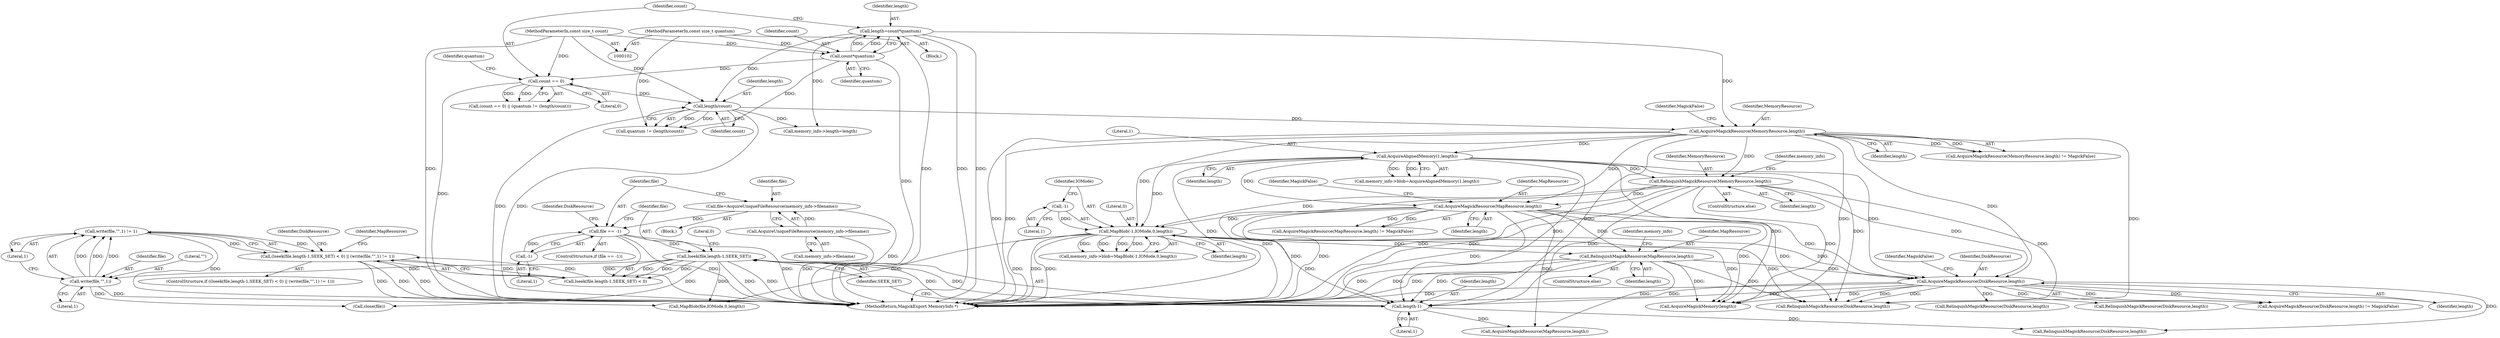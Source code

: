 digraph "0_ImageMagick_0f6fc2d5bf8f500820c3dbcf0d23ee14f2d9f734@API" {
"1000275" [label="(Call,write(file,\"\",1) != 1)"];
"1000276" [label="(Call,write(file,\"\",1))"];
"1000268" [label="(Call,lseek(file,length-1,SEEK_SET))"];
"1000256" [label="(Call,file == -1)"];
"1000249" [label="(Call,file=AcquireUniqueFileResource(memory_info->filename))"];
"1000251" [label="(Call,AcquireUniqueFileResource(memory_info->filename))"];
"1000258" [label="(Call,-1)"];
"1000270" [label="(Call,length-1)"];
"1000170" [label="(Call,AcquireMagickResource(MemoryResource,length))"];
"1000120" [label="(Call,length/count)"];
"1000108" [label="(Call,length=count*quantum)"];
"1000110" [label="(Call,count*quantum)"];
"1000103" [label="(MethodParameterIn,const size_t count)"];
"1000104" [label="(MethodParameterIn,const size_t quantum)"];
"1000115" [label="(Call,count == 0)"];
"1000214" [label="(Call,MapBlob(-1,IOMode,0,length))"];
"1000215" [label="(Call,-1)"];
"1000179" [label="(Call,AcquireAlignedMemory(1,length))"];
"1000205" [label="(Call,AcquireMagickResource(MapResource,length))"];
"1000194" [label="(Call,RelinquishMagickResource(MemoryResource,length))"];
"1000232" [label="(Call,RelinquishMagickResource(MapResource,length))"];
"1000243" [label="(Call,AcquireMagickResource(DiskResource,length))"];
"1000266" [label="(Call,(lseek(file,length-1,SEEK_SET) < 0) || (write(file,\"\",1) != 1))"];
"1000108" [label="(Call,length=count*quantum)"];
"1000249" [label="(Call,file=AcquireUniqueFileResource(memory_info->filename))"];
"1000365" [label="(MethodReturn,MagickExport MemoryInfo *)"];
"1000265" [label="(ControlStructure,if ((lseek(file,length-1,SEEK_SET) < 0) || (write(file,\"\",1) != 1)))"];
"1000109" [label="(Identifier,length)"];
"1000274" [label="(Literal,0)"];
"1000117" [label="(Literal,0)"];
"1000243" [label="(Call,AcquireMagickResource(DiskResource,length))"];
"1000340" [label="(Call,AcquireMagickMemory(length))"];
"1000114" [label="(Call,(count == 0) || (quantum != (length/count)))"];
"1000288" [label="(Call,AcquireMagickResource(MapResource,length))"];
"1000120" [label="(Call,length/count)"];
"1000180" [label="(Literal,1)"];
"1000207" [label="(Identifier,length)"];
"1000175" [label="(Call,memory_info->blob=AcquireAlignedMemory(1,length))"];
"1000158" [label="(Call,memory_info->length=length)"];
"1000218" [label="(Literal,0)"];
"1000271" [label="(Identifier,length)"];
"1000122" [label="(Identifier,count)"];
"1000103" [label="(MethodParameterIn,const size_t count)"];
"1000104" [label="(MethodParameterIn,const size_t quantum)"];
"1000116" [label="(Identifier,count)"];
"1000206" [label="(Identifier,MapResource)"];
"1000277" [label="(Identifier,file)"];
"1000204" [label="(Call,AcquireMagickResource(MapResource,length) != MagickFalse)"];
"1000179" [label="(Call,AcquireAlignedMemory(1,length))"];
"1000232" [label="(Call,RelinquishMagickResource(MapResource,length))"];
"1000266" [label="(Call,(lseek(file,length-1,SEEK_SET) < 0) || (write(file,\"\",1) != 1))"];
"1000275" [label="(Call,write(file,\"\",1) != 1)"];
"1000205" [label="(Call,AcquireMagickResource(MapResource,length))"];
"1000256" [label="(Call,file == -1)"];
"1000118" [label="(Call,quantum != (length/count))"];
"1000255" [label="(ControlStructure,if (file == -1))"];
"1000173" [label="(Identifier,MagickFalse)"];
"1000322" [label="(Call,RelinquishMagickResource(DiskResource,length))"];
"1000112" [label="(Identifier,quantum)"];
"1000216" [label="(Literal,1)"];
"1000246" [label="(Identifier,MagickFalse)"];
"1000172" [label="(Identifier,length)"];
"1000259" [label="(Literal,1)"];
"1000217" [label="(Identifier,IOMode)"];
"1000231" [label="(ControlStructure,else)"];
"1000280" [label="(Literal,1)"];
"1000201" [label="(Identifier,memory_info)"];
"1000234" [label="(Identifier,length)"];
"1000169" [label="(Call,AcquireMagickResource(MemoryResource,length) != MagickFalse)"];
"1000105" [label="(Block,)"];
"1000292" [label="(Call,RelinquishMagickResource(DiskResource,length))"];
"1000268" [label="(Call,lseek(file,length-1,SEEK_SET))"];
"1000279" [label="(Literal,1)"];
"1000244" [label="(Identifier,DiskResource)"];
"1000115" [label="(Call,count == 0)"];
"1000110" [label="(Call,count*quantum)"];
"1000270" [label="(Call,length-1)"];
"1000193" [label="(ControlStructure,else)"];
"1000276" [label="(Call,write(file,\"\",1))"];
"1000208" [label="(Identifier,MagickFalse)"];
"1000257" [label="(Identifier,file)"];
"1000272" [label="(Literal,1)"];
"1000239" [label="(Identifier,memory_info)"];
"1000195" [label="(Identifier,MemoryResource)"];
"1000210" [label="(Call,memory_info->blob=MapBlob(-1,IOMode,0,length))"];
"1000214" [label="(Call,MapBlob(-1,IOMode,0,length))"];
"1000252" [label="(Call,memory_info->filename)"];
"1000233" [label="(Identifier,MapResource)"];
"1000171" [label="(Identifier,MemoryResource)"];
"1000327" [label="(Call,close(file))"];
"1000111" [label="(Identifier,count)"];
"1000247" [label="(Block,)"];
"1000219" [label="(Identifier,length)"];
"1000267" [label="(Call,lseek(file,length-1,SEEK_SET) < 0)"];
"1000170" [label="(Call,AcquireMagickResource(MemoryResource,length))"];
"1000278" [label="(Literal,\"\")"];
"1000242" [label="(Call,AcquireMagickResource(DiskResource,length) != MagickFalse)"];
"1000251" [label="(Call,AcquireUniqueFileResource(memory_info->filename))"];
"1000194" [label="(Call,RelinquishMagickResource(MemoryResource,length))"];
"1000196" [label="(Identifier,length)"];
"1000119" [label="(Identifier,quantum)"];
"1000258" [label="(Call,-1)"];
"1000260" [label="(Call,RelinquishMagickResource(DiskResource,length))"];
"1000301" [label="(Call,MapBlob(file,IOMode,0,length))"];
"1000281" [label="(Call,RelinquishMagickResource(DiskResource,length))"];
"1000269" [label="(Identifier,file)"];
"1000282" [label="(Identifier,DiskResource)"];
"1000273" [label="(Identifier,SEEK_SET)"];
"1000289" [label="(Identifier,MapResource)"];
"1000261" [label="(Identifier,DiskResource)"];
"1000181" [label="(Identifier,length)"];
"1000245" [label="(Identifier,length)"];
"1000250" [label="(Identifier,file)"];
"1000215" [label="(Call,-1)"];
"1000121" [label="(Identifier,length)"];
"1000275" -> "1000266"  [label="AST: "];
"1000275" -> "1000280"  [label="CFG: "];
"1000276" -> "1000275"  [label="AST: "];
"1000280" -> "1000275"  [label="AST: "];
"1000266" -> "1000275"  [label="CFG: "];
"1000275" -> "1000365"  [label="DDG: "];
"1000275" -> "1000266"  [label="DDG: "];
"1000275" -> "1000266"  [label="DDG: "];
"1000276" -> "1000275"  [label="DDG: "];
"1000276" -> "1000275"  [label="DDG: "];
"1000276" -> "1000275"  [label="DDG: "];
"1000276" -> "1000279"  [label="CFG: "];
"1000277" -> "1000276"  [label="AST: "];
"1000278" -> "1000276"  [label="AST: "];
"1000279" -> "1000276"  [label="AST: "];
"1000280" -> "1000276"  [label="CFG: "];
"1000268" -> "1000276"  [label="DDG: "];
"1000276" -> "1000301"  [label="DDG: "];
"1000276" -> "1000327"  [label="DDG: "];
"1000268" -> "1000267"  [label="AST: "];
"1000268" -> "1000273"  [label="CFG: "];
"1000269" -> "1000268"  [label="AST: "];
"1000270" -> "1000268"  [label="AST: "];
"1000273" -> "1000268"  [label="AST: "];
"1000274" -> "1000268"  [label="CFG: "];
"1000268" -> "1000365"  [label="DDG: "];
"1000268" -> "1000365"  [label="DDG: "];
"1000268" -> "1000267"  [label="DDG: "];
"1000268" -> "1000267"  [label="DDG: "];
"1000268" -> "1000267"  [label="DDG: "];
"1000256" -> "1000268"  [label="DDG: "];
"1000270" -> "1000268"  [label="DDG: "];
"1000270" -> "1000268"  [label="DDG: "];
"1000268" -> "1000301"  [label="DDG: "];
"1000268" -> "1000327"  [label="DDG: "];
"1000256" -> "1000255"  [label="AST: "];
"1000256" -> "1000258"  [label="CFG: "];
"1000257" -> "1000256"  [label="AST: "];
"1000258" -> "1000256"  [label="AST: "];
"1000261" -> "1000256"  [label="CFG: "];
"1000269" -> "1000256"  [label="CFG: "];
"1000256" -> "1000365"  [label="DDG: "];
"1000256" -> "1000365"  [label="DDG: "];
"1000256" -> "1000365"  [label="DDG: "];
"1000249" -> "1000256"  [label="DDG: "];
"1000258" -> "1000256"  [label="DDG: "];
"1000249" -> "1000247"  [label="AST: "];
"1000249" -> "1000251"  [label="CFG: "];
"1000250" -> "1000249"  [label="AST: "];
"1000251" -> "1000249"  [label="AST: "];
"1000257" -> "1000249"  [label="CFG: "];
"1000249" -> "1000365"  [label="DDG: "];
"1000251" -> "1000249"  [label="DDG: "];
"1000251" -> "1000252"  [label="CFG: "];
"1000252" -> "1000251"  [label="AST: "];
"1000251" -> "1000365"  [label="DDG: "];
"1000258" -> "1000259"  [label="CFG: "];
"1000259" -> "1000258"  [label="AST: "];
"1000270" -> "1000272"  [label="CFG: "];
"1000271" -> "1000270"  [label="AST: "];
"1000272" -> "1000270"  [label="AST: "];
"1000273" -> "1000270"  [label="CFG: "];
"1000170" -> "1000270"  [label="DDG: "];
"1000214" -> "1000270"  [label="DDG: "];
"1000179" -> "1000270"  [label="DDG: "];
"1000205" -> "1000270"  [label="DDG: "];
"1000232" -> "1000270"  [label="DDG: "];
"1000243" -> "1000270"  [label="DDG: "];
"1000194" -> "1000270"  [label="DDG: "];
"1000270" -> "1000281"  [label="DDG: "];
"1000270" -> "1000288"  [label="DDG: "];
"1000170" -> "1000169"  [label="AST: "];
"1000170" -> "1000172"  [label="CFG: "];
"1000171" -> "1000170"  [label="AST: "];
"1000172" -> "1000170"  [label="AST: "];
"1000173" -> "1000170"  [label="CFG: "];
"1000170" -> "1000365"  [label="DDG: "];
"1000170" -> "1000365"  [label="DDG: "];
"1000170" -> "1000169"  [label="DDG: "];
"1000170" -> "1000169"  [label="DDG: "];
"1000120" -> "1000170"  [label="DDG: "];
"1000108" -> "1000170"  [label="DDG: "];
"1000170" -> "1000179"  [label="DDG: "];
"1000170" -> "1000194"  [label="DDG: "];
"1000170" -> "1000205"  [label="DDG: "];
"1000170" -> "1000214"  [label="DDG: "];
"1000170" -> "1000243"  [label="DDG: "];
"1000170" -> "1000260"  [label="DDG: "];
"1000170" -> "1000340"  [label="DDG: "];
"1000120" -> "1000118"  [label="AST: "];
"1000120" -> "1000122"  [label="CFG: "];
"1000121" -> "1000120"  [label="AST: "];
"1000122" -> "1000120"  [label="AST: "];
"1000118" -> "1000120"  [label="CFG: "];
"1000120" -> "1000365"  [label="DDG: "];
"1000120" -> "1000365"  [label="DDG: "];
"1000120" -> "1000118"  [label="DDG: "];
"1000120" -> "1000118"  [label="DDG: "];
"1000108" -> "1000120"  [label="DDG: "];
"1000115" -> "1000120"  [label="DDG: "];
"1000103" -> "1000120"  [label="DDG: "];
"1000120" -> "1000158"  [label="DDG: "];
"1000108" -> "1000105"  [label="AST: "];
"1000108" -> "1000110"  [label="CFG: "];
"1000109" -> "1000108"  [label="AST: "];
"1000110" -> "1000108"  [label="AST: "];
"1000116" -> "1000108"  [label="CFG: "];
"1000108" -> "1000365"  [label="DDG: "];
"1000108" -> "1000365"  [label="DDG: "];
"1000110" -> "1000108"  [label="DDG: "];
"1000110" -> "1000108"  [label="DDG: "];
"1000108" -> "1000158"  [label="DDG: "];
"1000110" -> "1000112"  [label="CFG: "];
"1000111" -> "1000110"  [label="AST: "];
"1000112" -> "1000110"  [label="AST: "];
"1000110" -> "1000365"  [label="DDG: "];
"1000103" -> "1000110"  [label="DDG: "];
"1000104" -> "1000110"  [label="DDG: "];
"1000110" -> "1000115"  [label="DDG: "];
"1000110" -> "1000118"  [label="DDG: "];
"1000103" -> "1000102"  [label="AST: "];
"1000103" -> "1000365"  [label="DDG: "];
"1000103" -> "1000115"  [label="DDG: "];
"1000104" -> "1000102"  [label="AST: "];
"1000104" -> "1000365"  [label="DDG: "];
"1000104" -> "1000118"  [label="DDG: "];
"1000115" -> "1000114"  [label="AST: "];
"1000115" -> "1000117"  [label="CFG: "];
"1000116" -> "1000115"  [label="AST: "];
"1000117" -> "1000115"  [label="AST: "];
"1000119" -> "1000115"  [label="CFG: "];
"1000114" -> "1000115"  [label="CFG: "];
"1000115" -> "1000365"  [label="DDG: "];
"1000115" -> "1000114"  [label="DDG: "];
"1000115" -> "1000114"  [label="DDG: "];
"1000214" -> "1000210"  [label="AST: "];
"1000214" -> "1000219"  [label="CFG: "];
"1000215" -> "1000214"  [label="AST: "];
"1000217" -> "1000214"  [label="AST: "];
"1000218" -> "1000214"  [label="AST: "];
"1000219" -> "1000214"  [label="AST: "];
"1000210" -> "1000214"  [label="CFG: "];
"1000214" -> "1000365"  [label="DDG: "];
"1000214" -> "1000365"  [label="DDG: "];
"1000214" -> "1000365"  [label="DDG: "];
"1000214" -> "1000210"  [label="DDG: "];
"1000214" -> "1000210"  [label="DDG: "];
"1000214" -> "1000210"  [label="DDG: "];
"1000214" -> "1000210"  [label="DDG: "];
"1000215" -> "1000214"  [label="DDG: "];
"1000179" -> "1000214"  [label="DDG: "];
"1000205" -> "1000214"  [label="DDG: "];
"1000194" -> "1000214"  [label="DDG: "];
"1000214" -> "1000232"  [label="DDG: "];
"1000214" -> "1000243"  [label="DDG: "];
"1000214" -> "1000260"  [label="DDG: "];
"1000214" -> "1000301"  [label="DDG: "];
"1000214" -> "1000340"  [label="DDG: "];
"1000215" -> "1000216"  [label="CFG: "];
"1000216" -> "1000215"  [label="AST: "];
"1000217" -> "1000215"  [label="CFG: "];
"1000179" -> "1000175"  [label="AST: "];
"1000179" -> "1000181"  [label="CFG: "];
"1000180" -> "1000179"  [label="AST: "];
"1000181" -> "1000179"  [label="AST: "];
"1000175" -> "1000179"  [label="CFG: "];
"1000179" -> "1000365"  [label="DDG: "];
"1000179" -> "1000175"  [label="DDG: "];
"1000179" -> "1000175"  [label="DDG: "];
"1000179" -> "1000194"  [label="DDG: "];
"1000179" -> "1000205"  [label="DDG: "];
"1000179" -> "1000243"  [label="DDG: "];
"1000179" -> "1000260"  [label="DDG: "];
"1000179" -> "1000340"  [label="DDG: "];
"1000205" -> "1000204"  [label="AST: "];
"1000205" -> "1000207"  [label="CFG: "];
"1000206" -> "1000205"  [label="AST: "];
"1000207" -> "1000205"  [label="AST: "];
"1000208" -> "1000205"  [label="CFG: "];
"1000205" -> "1000365"  [label="DDG: "];
"1000205" -> "1000365"  [label="DDG: "];
"1000205" -> "1000204"  [label="DDG: "];
"1000205" -> "1000204"  [label="DDG: "];
"1000194" -> "1000205"  [label="DDG: "];
"1000205" -> "1000232"  [label="DDG: "];
"1000205" -> "1000243"  [label="DDG: "];
"1000205" -> "1000260"  [label="DDG: "];
"1000205" -> "1000288"  [label="DDG: "];
"1000205" -> "1000340"  [label="DDG: "];
"1000194" -> "1000193"  [label="AST: "];
"1000194" -> "1000196"  [label="CFG: "];
"1000195" -> "1000194"  [label="AST: "];
"1000196" -> "1000194"  [label="AST: "];
"1000201" -> "1000194"  [label="CFG: "];
"1000194" -> "1000365"  [label="DDG: "];
"1000194" -> "1000365"  [label="DDG: "];
"1000194" -> "1000365"  [label="DDG: "];
"1000194" -> "1000243"  [label="DDG: "];
"1000194" -> "1000260"  [label="DDG: "];
"1000194" -> "1000340"  [label="DDG: "];
"1000232" -> "1000231"  [label="AST: "];
"1000232" -> "1000234"  [label="CFG: "];
"1000233" -> "1000232"  [label="AST: "];
"1000234" -> "1000232"  [label="AST: "];
"1000239" -> "1000232"  [label="CFG: "];
"1000232" -> "1000365"  [label="DDG: "];
"1000232" -> "1000365"  [label="DDG: "];
"1000232" -> "1000365"  [label="DDG: "];
"1000232" -> "1000243"  [label="DDG: "];
"1000232" -> "1000260"  [label="DDG: "];
"1000232" -> "1000288"  [label="DDG: "];
"1000232" -> "1000340"  [label="DDG: "];
"1000243" -> "1000242"  [label="AST: "];
"1000243" -> "1000245"  [label="CFG: "];
"1000244" -> "1000243"  [label="AST: "];
"1000245" -> "1000243"  [label="AST: "];
"1000246" -> "1000243"  [label="CFG: "];
"1000243" -> "1000365"  [label="DDG: "];
"1000243" -> "1000365"  [label="DDG: "];
"1000243" -> "1000242"  [label="DDG: "];
"1000243" -> "1000242"  [label="DDG: "];
"1000243" -> "1000260"  [label="DDG: "];
"1000243" -> "1000260"  [label="DDG: "];
"1000243" -> "1000281"  [label="DDG: "];
"1000243" -> "1000292"  [label="DDG: "];
"1000243" -> "1000322"  [label="DDG: "];
"1000243" -> "1000340"  [label="DDG: "];
"1000266" -> "1000265"  [label="AST: "];
"1000266" -> "1000267"  [label="CFG: "];
"1000267" -> "1000266"  [label="AST: "];
"1000282" -> "1000266"  [label="CFG: "];
"1000289" -> "1000266"  [label="CFG: "];
"1000266" -> "1000365"  [label="DDG: "];
"1000266" -> "1000365"  [label="DDG: "];
"1000266" -> "1000365"  [label="DDG: "];
"1000267" -> "1000266"  [label="DDG: "];
"1000267" -> "1000266"  [label="DDG: "];
}
